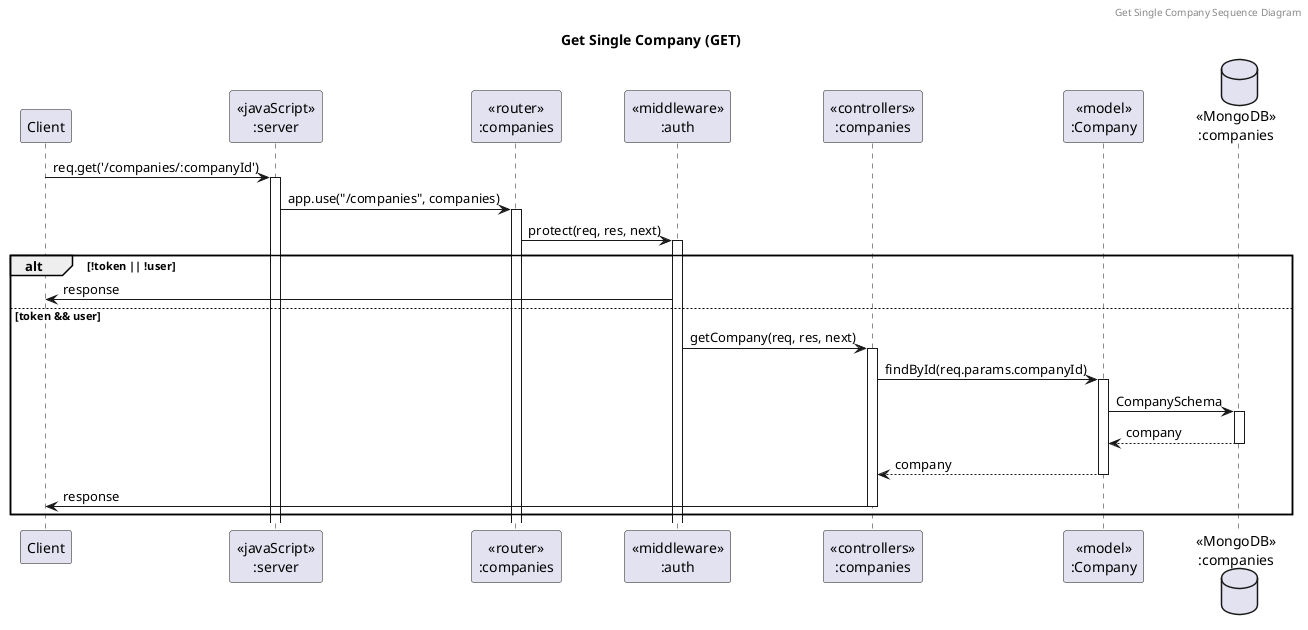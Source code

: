@startuml Get Single Company (GET)

header Get Single Company Sequence Diagram
title "Get Single Company (GET)"

participant "Client" as client
participant "<<javaScript>>\n:server" as server
participant "<<router>>\n:companies" as routerCompanies
participant "<<middleware>>\n:auth" as authMiddleware
participant "<<controllers>>\n:companies" as controllersCompanies
participant "<<model>>\n:Company" as modelCompanies
database "<<MongoDB>>\n:companies" as CompaniesDatabase

client -> server ++:req.get('/companies/:companyId')
server -> routerCompanies ++:app.use("/companies", companies)
routerCompanies -> authMiddleware ++:protect(req, res, next)
alt !token || !user
    authMiddleware -> client :response
else token && user
    authMiddleware -> controllersCompanies ++:getCompany(req, res, next)
    controllersCompanies -> modelCompanies ++:findById(req.params.companyId)
    modelCompanies -> CompaniesDatabase ++: CompanySchema
    CompaniesDatabase --> modelCompanies --: company
    controllersCompanies <-- modelCompanies --: company
    controllersCompanies -> client --: response
end

@enduml